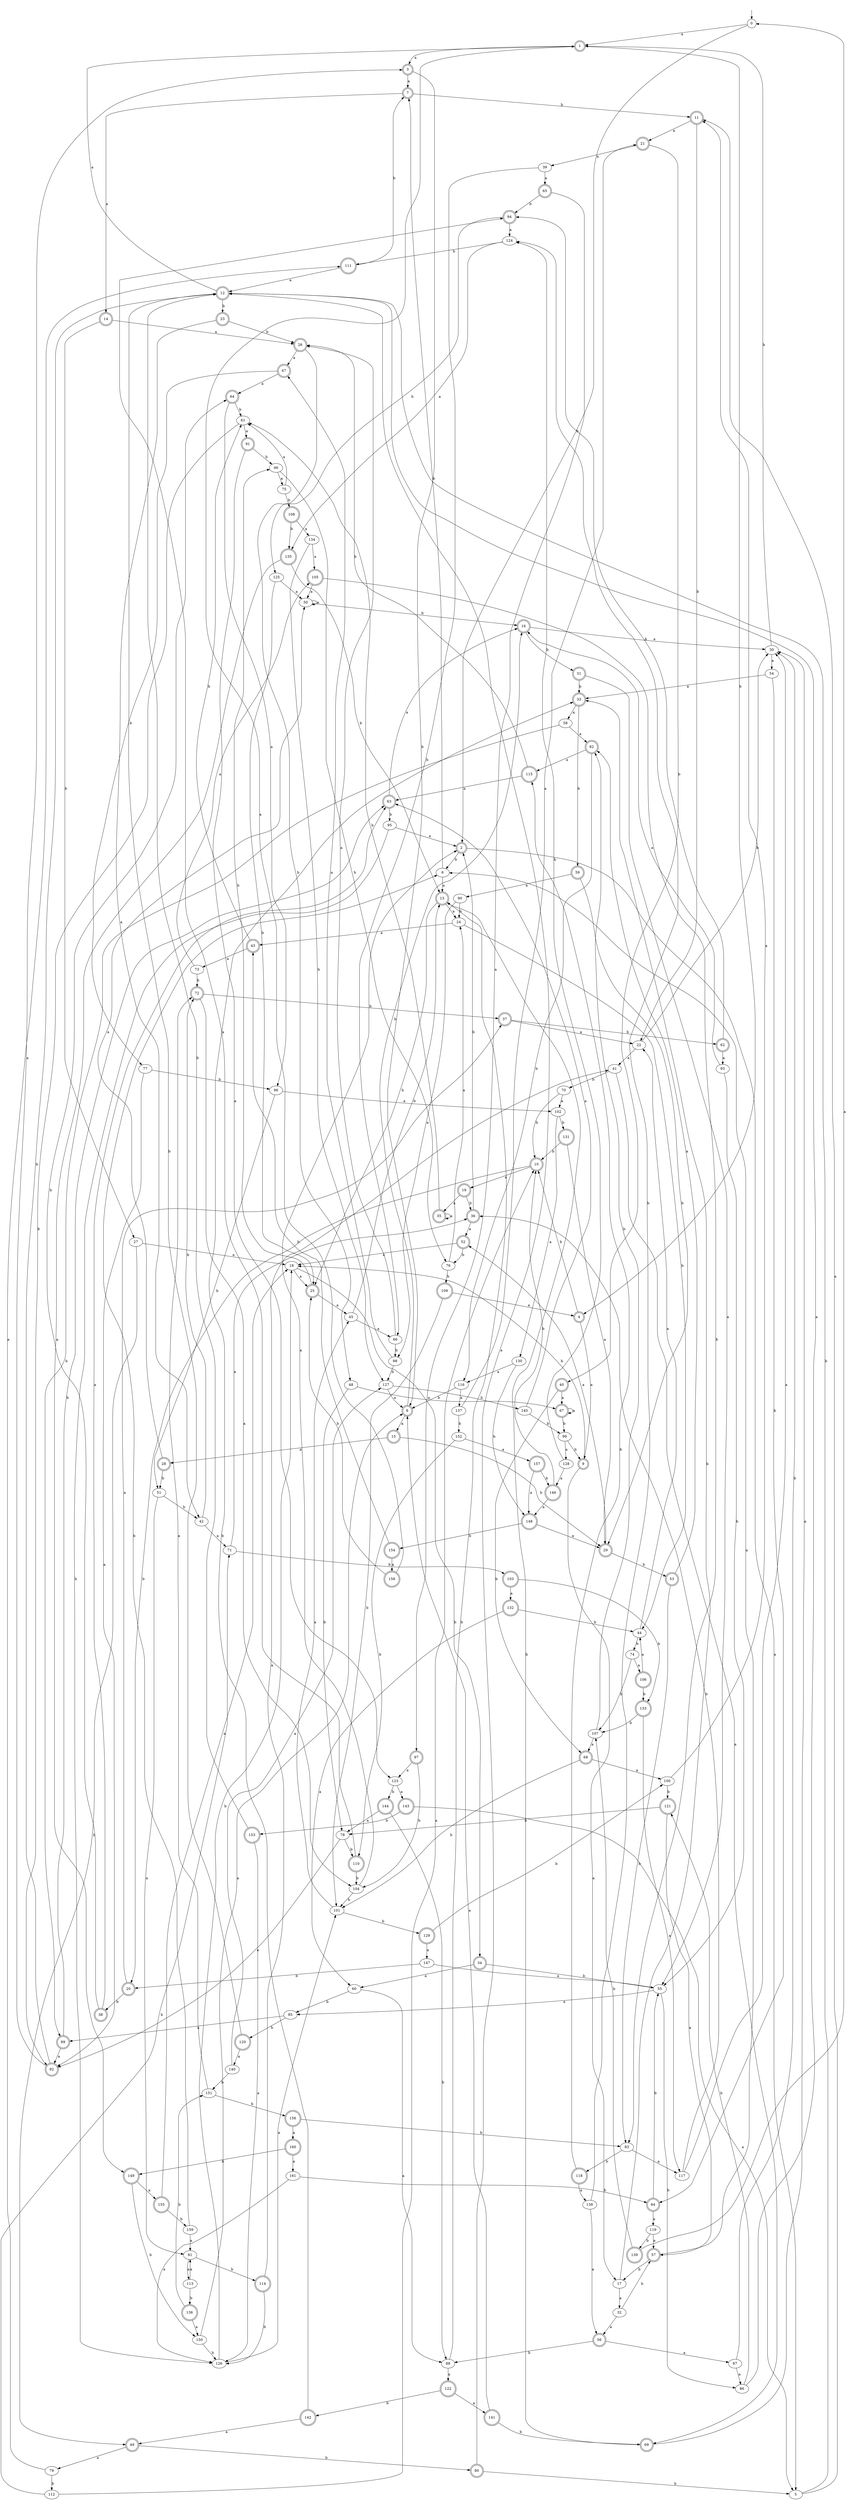 digraph RandomDFA {
  __start0 [label="", shape=none];
  __start0 -> 0 [label=""];
  0 [shape=circle]
  0 -> 1 [label="a"]
  0 -> 2 [label="b"]
  1 [shape=doublecircle]
  1 -> 3 [label="a"]
  1 -> 4 [label="b"]
  2 [shape=doublecircle]
  2 -> 5 [label="a"]
  2 -> 6 [label="b"]
  3 [shape=doublecircle]
  3 -> 7 [label="a"]
  3 -> 8 [label="b"]
  4 [shape=doublecircle]
  4 -> 9 [label="a"]
  4 -> 10 [label="b"]
  5
  5 -> 11 [label="a"]
  5 -> 12 [label="b"]
  6
  6 -> 13 [label="a"]
  6 -> 7 [label="b"]
  7 [shape=doublecircle]
  7 -> 14 [label="a"]
  7 -> 11 [label="b"]
  8 [shape=doublecircle]
  8 -> 15 [label="a"]
  8 -> 16 [label="b"]
  9 [shape=doublecircle]
  9 -> 17 [label="a"]
  9 -> 18 [label="b"]
  10 [shape=doublecircle]
  10 -> 19 [label="a"]
  10 -> 20 [label="b"]
  11 [shape=doublecircle]
  11 -> 21 [label="a"]
  11 -> 22 [label="b"]
  12 [shape=doublecircle]
  12 -> 1 [label="a"]
  12 -> 23 [label="b"]
  13 [shape=doublecircle]
  13 -> 24 [label="a"]
  13 -> 25 [label="b"]
  14 [shape=doublecircle]
  14 -> 26 [label="a"]
  14 -> 27 [label="b"]
  15 [shape=doublecircle]
  15 -> 28 [label="a"]
  15 -> 29 [label="b"]
  16 [shape=doublecircle]
  16 -> 30 [label="a"]
  16 -> 31 [label="b"]
  17
  17 -> 32 [label="a"]
  17 -> 33 [label="b"]
  18
  18 -> 25 [label="a"]
  18 -> 34 [label="b"]
  19 [shape=doublecircle]
  19 -> 35 [label="a"]
  19 -> 36 [label="b"]
  20 [shape=doublecircle]
  20 -> 37 [label="a"]
  20 -> 38 [label="b"]
  21 [shape=doublecircle]
  21 -> 39 [label="a"]
  21 -> 40 [label="b"]
  22
  22 -> 41 [label="a"]
  22 -> 30 [label="b"]
  23 [shape=doublecircle]
  23 -> 42 [label="a"]
  23 -> 26 [label="b"]
  24
  24 -> 43 [label="a"]
  24 -> 44 [label="b"]
  25 [shape=doublecircle]
  25 -> 45 [label="a"]
  25 -> 46 [label="b"]
  26 [shape=doublecircle]
  26 -> 47 [label="a"]
  26 -> 48 [label="b"]
  27
  27 -> 18 [label="a"]
  27 -> 49 [label="b"]
  28 [shape=doublecircle]
  28 -> 50 [label="a"]
  28 -> 51 [label="b"]
  29 [shape=doublecircle]
  29 -> 52 [label="a"]
  29 -> 53 [label="b"]
  30
  30 -> 54 [label="a"]
  30 -> 1 [label="b"]
  31 [shape=doublecircle]
  31 -> 55 [label="a"]
  31 -> 33 [label="b"]
  32
  32 -> 56 [label="a"]
  32 -> 57 [label="b"]
  33 [shape=doublecircle]
  33 -> 58 [label="a"]
  33 -> 59 [label="b"]
  34 [shape=doublecircle]
  34 -> 60 [label="a"]
  34 -> 55 [label="b"]
  35 [shape=doublecircle]
  35 -> 35 [label="a"]
  35 -> 61 [label="b"]
  36 [shape=doublecircle]
  36 -> 52 [label="a"]
  36 -> 2 [label="b"]
  37 [shape=doublecircle]
  37 -> 22 [label="a"]
  37 -> 62 [label="b"]
  38 [shape=doublecircle]
  38 -> 63 [label="a"]
  38 -> 64 [label="b"]
  39
  39 -> 65 [label="a"]
  39 -> 66 [label="b"]
  40 [shape=doublecircle]
  40 -> 67 [label="a"]
  40 -> 68 [label="b"]
  41
  41 -> 69 [label="a"]
  41 -> 70 [label="b"]
  42
  42 -> 71 [label="a"]
  42 -> 72 [label="b"]
  43 [shape=doublecircle]
  43 -> 73 [label="a"]
  43 -> 61 [label="b"]
  44
  44 -> 22 [label="a"]
  44 -> 74 [label="b"]
  45
  45 -> 66 [label="a"]
  45 -> 13 [label="b"]
  46
  46 -> 75 [label="a"]
  46 -> 76 [label="b"]
  47 [shape=doublecircle]
  47 -> 64 [label="a"]
  47 -> 77 [label="b"]
  48
  48 -> 67 [label="a"]
  48 -> 78 [label="b"]
  49 [shape=doublecircle]
  49 -> 79 [label="a"]
  49 -> 80 [label="b"]
  50
  50 -> 50 [label="a"]
  50 -> 16 [label="b"]
  51
  51 -> 81 [label="a"]
  51 -> 42 [label="b"]
  52 [shape=doublecircle]
  52 -> 18 [label="a"]
  52 -> 76 [label="b"]
  53 [shape=doublecircle]
  53 -> 82 [label="a"]
  53 -> 83 [label="b"]
  54
  54 -> 33 [label="a"]
  54 -> 84 [label="b"]
  55
  55 -> 85 [label="a"]
  55 -> 86 [label="b"]
  56 [shape=doublecircle]
  56 -> 87 [label="a"]
  56 -> 88 [label="b"]
  57 [shape=doublecircle]
  57 -> 6 [label="a"]
  57 -> 17 [label="b"]
  58
  58 -> 82 [label="a"]
  58 -> 89 [label="b"]
  59 [shape=doublecircle]
  59 -> 90 [label="a"]
  59 -> 29 [label="b"]
  60
  60 -> 88 [label="a"]
  60 -> 85 [label="b"]
  61
  61 -> 91 [label="a"]
  61 -> 92 [label="b"]
  62 [shape=doublecircle]
  62 -> 93 [label="a"]
  62 -> 94 [label="b"]
  63 [shape=doublecircle]
  63 -> 16 [label="a"]
  63 -> 95 [label="b"]
  64 [shape=doublecircle]
  64 -> 96 [label="a"]
  64 -> 61 [label="b"]
  65 [shape=doublecircle]
  65 -> 97 [label="a"]
  65 -> 94 [label="b"]
  66
  66 -> 26 [label="a"]
  66 -> 98 [label="b"]
  67 [shape=doublecircle]
  67 -> 67 [label="a"]
  67 -> 99 [label="b"]
  68 [shape=doublecircle]
  68 -> 100 [label="a"]
  68 -> 101 [label="b"]
  69 [shape=doublecircle]
  69 -> 30 [label="a"]
  69 -> 13 [label="b"]
  70
  70 -> 102 [label="a"]
  70 -> 10 [label="b"]
  71
  71 -> 36 [label="a"]
  71 -> 103 [label="b"]
  72 [shape=doublecircle]
  72 -> 104 [label="a"]
  72 -> 37 [label="b"]
  73
  73 -> 105 [label="a"]
  73 -> 72 [label="b"]
  74
  74 -> 106 [label="a"]
  74 -> 107 [label="b"]
  75
  75 -> 61 [label="a"]
  75 -> 108 [label="b"]
  76
  76 -> 24 [label="a"]
  76 -> 109 [label="b"]
  77
  77 -> 92 [label="a"]
  77 -> 96 [label="b"]
  78
  78 -> 92 [label="a"]
  78 -> 110 [label="b"]
  79
  79 -> 111 [label="a"]
  79 -> 112 [label="b"]
  80 [shape=doublecircle]
  80 -> 12 [label="a"]
  80 -> 5 [label="b"]
  81
  81 -> 113 [label="a"]
  81 -> 114 [label="b"]
  82 [shape=doublecircle]
  82 -> 115 [label="a"]
  82 -> 116 [label="b"]
  83
  83 -> 117 [label="a"]
  83 -> 118 [label="b"]
  84 [shape=doublecircle]
  84 -> 119 [label="a"]
  84 -> 55 [label="b"]
  85
  85 -> 89 [label="a"]
  85 -> 120 [label="b"]
  86
  86 -> 12 [label="a"]
  86 -> 121 [label="b"]
  87
  87 -> 86 [label="a"]
  87 -> 30 [label="b"]
  88
  88 -> 122 [label="a"]
  88 -> 13 [label="b"]
  89 [shape=doublecircle]
  89 -> 92 [label="a"]
  89 -> 63 [label="b"]
  90
  90 -> 98 [label="a"]
  90 -> 24 [label="b"]
  91 [shape=doublecircle]
  91 -> 123 [label="a"]
  91 -> 46 [label="b"]
  92 [shape=doublecircle]
  92 -> 3 [label="a"]
  92 -> 12 [label="b"]
  93
  93 -> 16 [label="a"]
  93 -> 55 [label="b"]
  94 [shape=doublecircle]
  94 -> 124 [label="a"]
  94 -> 125 [label="b"]
  95
  95 -> 2 [label="a"]
  95 -> 126 [label="b"]
  96
  96 -> 102 [label="a"]
  96 -> 51 [label="b"]
  97 [shape=doublecircle]
  97 -> 123 [label="a"]
  97 -> 104 [label="b"]
  98
  98 -> 47 [label="a"]
  98 -> 127 [label="b"]
  99
  99 -> 128 [label="a"]
  99 -> 9 [label="b"]
  100
  100 -> 11 [label="a"]
  100 -> 121 [label="b"]
  101
  101 -> 45 [label="a"]
  101 -> 129 [label="b"]
  102
  102 -> 130 [label="a"]
  102 -> 131 [label="b"]
  103 [shape=doublecircle]
  103 -> 132 [label="a"]
  103 -> 133 [label="b"]
  104
  104 -> 2 [label="a"]
  104 -> 101 [label="b"]
  105 [shape=doublecircle]
  105 -> 50 [label="a"]
  105 -> 83 [label="b"]
  106 [shape=doublecircle]
  106 -> 44 [label="a"]
  106 -> 133 [label="b"]
  107
  107 -> 68 [label="a"]
  107 -> 82 [label="b"]
  108 [shape=doublecircle]
  108 -> 134 [label="a"]
  108 -> 135 [label="b"]
  109 [shape=doublecircle]
  109 -> 4 [label="a"]
  109 -> 101 [label="b"]
  110 [shape=doublecircle]
  110 -> 94 [label="a"]
  110 -> 104 [label="b"]
  111 [shape=doublecircle]
  111 -> 12 [label="a"]
  111 -> 7 [label="b"]
  112
  112 -> 10 [label="a"]
  112 -> 71 [label="b"]
  113
  113 -> 81 [label="a"]
  113 -> 136 [label="b"]
  114 [shape=doublecircle]
  114 -> 41 [label="a"]
  114 -> 126 [label="b"]
  115 [shape=doublecircle]
  115 -> 63 [label="a"]
  115 -> 26 [label="b"]
  116
  116 -> 137 [label="a"]
  116 -> 8 [label="b"]
  117
  117 -> 30 [label="a"]
  117 -> 36 [label="b"]
  118 [shape=doublecircle]
  118 -> 138 [label="a"]
  118 -> 115 [label="b"]
  119
  119 -> 57 [label="a"]
  119 -> 139 [label="b"]
  120 [shape=doublecircle]
  120 -> 140 [label="a"]
  120 -> 12 [label="b"]
  121 [shape=doublecircle]
  121 -> 57 [label="a"]
  121 -> 78 [label="b"]
  122 [shape=doublecircle]
  122 -> 141 [label="a"]
  122 -> 142 [label="b"]
  123
  123 -> 143 [label="a"]
  123 -> 144 [label="b"]
  124
  124 -> 135 [label="a"]
  124 -> 111 [label="b"]
  125
  125 -> 50 [label="a"]
  125 -> 25 [label="b"]
  126
  126 -> 101 [label="a"]
  126 -> 18 [label="b"]
  127
  127 -> 8 [label="a"]
  127 -> 145 [label="b"]
  128
  128 -> 146 [label="a"]
  128 -> 124 [label="b"]
  129 [shape=doublecircle]
  129 -> 147 [label="a"]
  129 -> 100 [label="b"]
  130
  130 -> 116 [label="a"]
  130 -> 148 [label="b"]
  131 [shape=doublecircle]
  131 -> 29 [label="a"]
  131 -> 10 [label="b"]
  132 [shape=doublecircle]
  132 -> 60 [label="a"]
  132 -> 44 [label="b"]
  133 [shape=doublecircle]
  133 -> 117 [label="a"]
  133 -> 107 [label="b"]
  134
  134 -> 105 [label="a"]
  134 -> 127 [label="b"]
  135 [shape=doublecircle]
  135 -> 149 [label="a"]
  135 -> 13 [label="b"]
  136 [shape=doublecircle]
  136 -> 150 [label="a"]
  136 -> 151 [label="b"]
  137
  137 -> 21 [label="a"]
  137 -> 152 [label="b"]
  138
  138 -> 56 [label="a"]
  138 -> 124 [label="b"]
  139 [shape=doublecircle]
  139 -> 0 [label="a"]
  139 -> 107 [label="b"]
  140
  140 -> 127 [label="a"]
  140 -> 151 [label="b"]
  141 [shape=doublecircle]
  141 -> 8 [label="a"]
  141 -> 69 [label="b"]
  142 [shape=doublecircle]
  142 -> 49 [label="a"]
  142 -> 33 [label="b"]
  143 [shape=doublecircle]
  143 -> 5 [label="a"]
  143 -> 153 [label="b"]
  144 [shape=doublecircle]
  144 -> 78 [label="a"]
  144 -> 88 [label="b"]
  145
  145 -> 63 [label="a"]
  145 -> 99 [label="b"]
  146 [shape=doublecircle]
  146 -> 148 [label="a"]
  146 -> 10 [label="b"]
  147
  147 -> 55 [label="a"]
  147 -> 20 [label="b"]
  148 [shape=doublecircle]
  148 -> 29 [label="a"]
  148 -> 154 [label="b"]
  149 [shape=doublecircle]
  149 -> 155 [label="a"]
  149 -> 150 [label="b"]
  150
  150 -> 8 [label="a"]
  150 -> 126 [label="b"]
  151
  151 -> 72 [label="a"]
  151 -> 156 [label="b"]
  152
  152 -> 157 [label="a"]
  152 -> 110 [label="b"]
  153 [shape=doublecircle]
  153 -> 126 [label="a"]
  153 -> 12 [label="b"]
  154 [shape=doublecircle]
  154 -> 158 [label="a"]
  154 -> 43 [label="b"]
  155 [shape=doublecircle]
  155 -> 18 [label="a"]
  155 -> 159 [label="b"]
  156 [shape=doublecircle]
  156 -> 160 [label="a"]
  156 -> 83 [label="b"]
  157 [shape=doublecircle]
  157 -> 148 [label="a"]
  157 -> 146 [label="b"]
  158 [shape=doublecircle]
  158 -> 1 [label="a"]
  158 -> 25 [label="b"]
  159
  159 -> 81 [label="a"]
  159 -> 6 [label="b"]
  160 [shape=doublecircle]
  160 -> 161 [label="a"]
  160 -> 149 [label="b"]
  161
  161 -> 126 [label="a"]
  161 -> 84 [label="b"]
}
